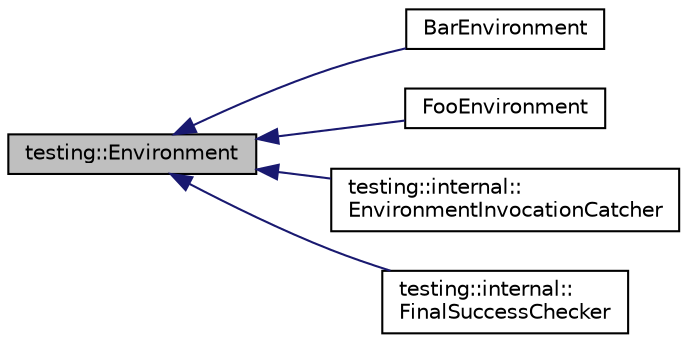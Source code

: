 digraph "testing::Environment"
{
  edge [fontname="Helvetica",fontsize="10",labelfontname="Helvetica",labelfontsize="10"];
  node [fontname="Helvetica",fontsize="10",shape=record];
  rankdir="LR";
  Node1 [label="testing::Environment",height=0.2,width=0.4,color="black", fillcolor="grey75", style="filled", fontcolor="black"];
  Node1 -> Node2 [dir="back",color="midnightblue",fontsize="10",style="solid"];
  Node2 [label="BarEnvironment",height=0.2,width=0.4,color="black", fillcolor="white", style="filled",URL="$class_bar_environment.html"];
  Node1 -> Node3 [dir="back",color="midnightblue",fontsize="10",style="solid"];
  Node3 [label="FooEnvironment",height=0.2,width=0.4,color="black", fillcolor="white", style="filled",URL="$class_foo_environment.html"];
  Node1 -> Node4 [dir="back",color="midnightblue",fontsize="10",style="solid"];
  Node4 [label="testing::internal::\lEnvironmentInvocationCatcher",height=0.2,width=0.4,color="black", fillcolor="white", style="filled",URL="$classtesting_1_1internal_1_1_environment_invocation_catcher.html"];
  Node1 -> Node5 [dir="back",color="midnightblue",fontsize="10",style="solid"];
  Node5 [label="testing::internal::\lFinalSuccessChecker",height=0.2,width=0.4,color="black", fillcolor="white", style="filled",URL="$classtesting_1_1internal_1_1_final_success_checker.html"];
}
